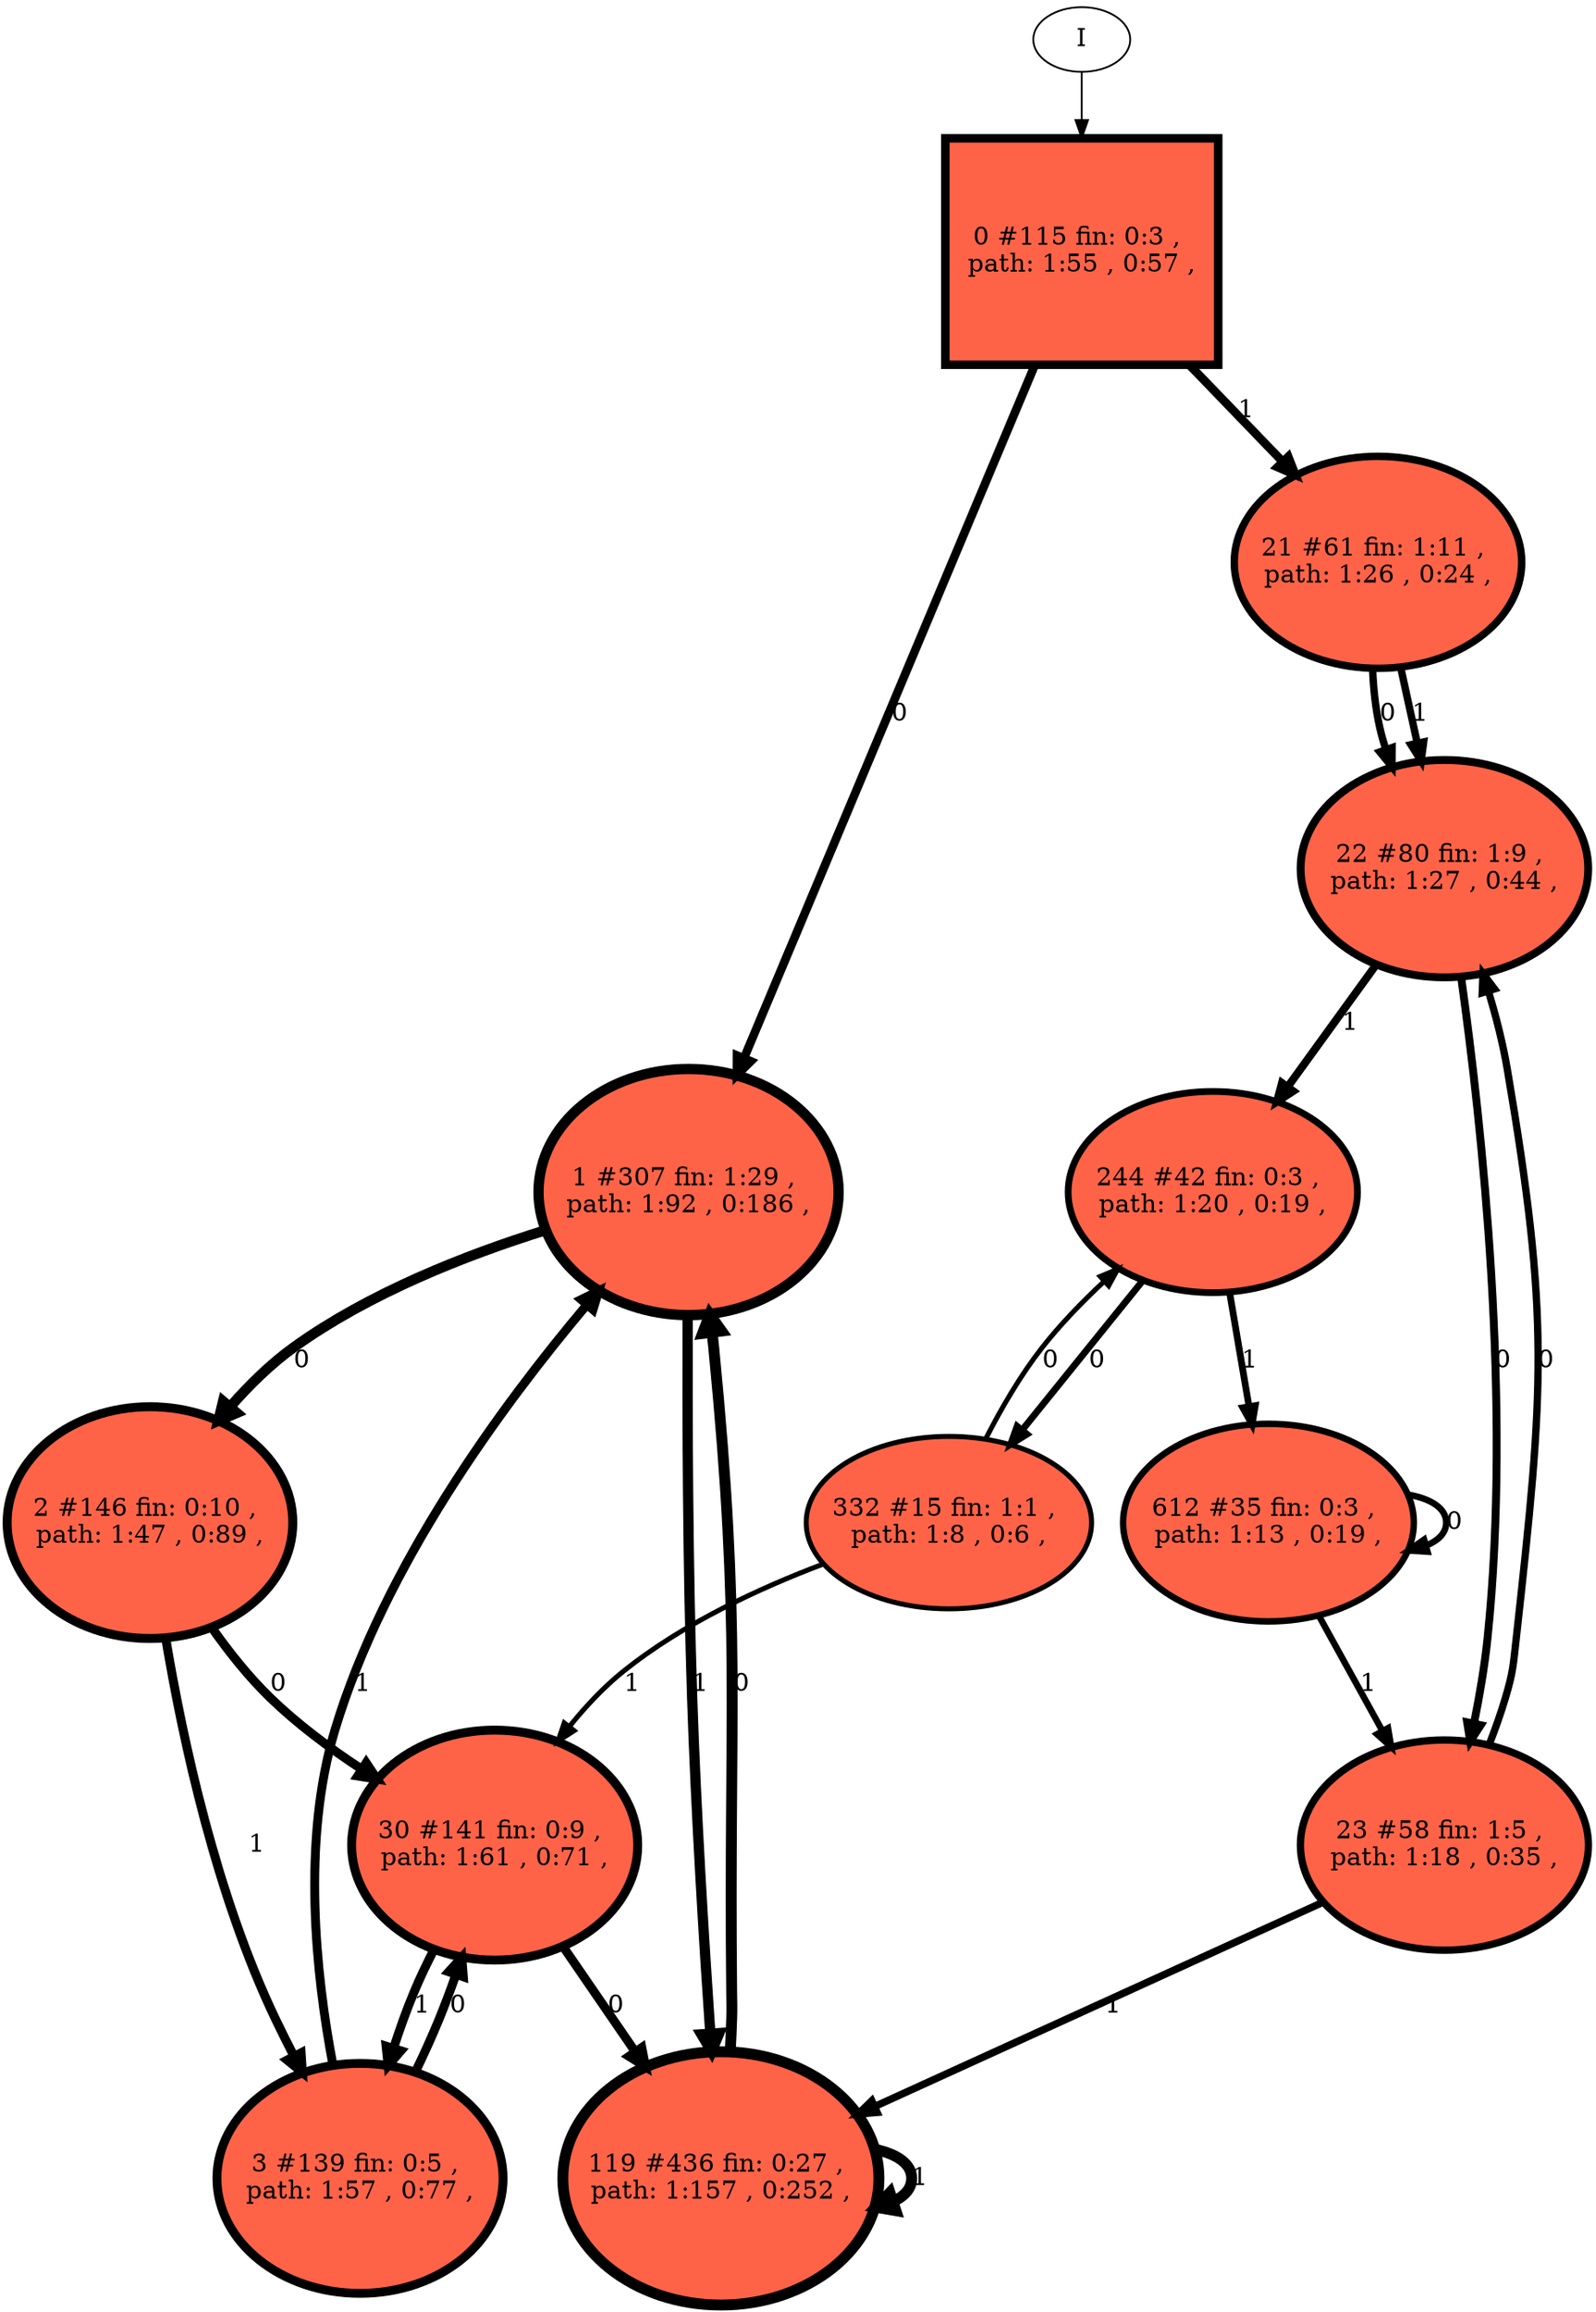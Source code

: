 // produced with flexfringe // 
digraph DFA {
	0 [label="root" shape=box];
		I -> 0;
	0 [ label="0 #115 fin: 0:3 , 
 path: 1:55 , 0:57 , " , style=filled, fillcolor="tomato", width=1.74982, height=1.74982, penwidth=4.75359];
		0 -> 1 [label="0 " , penwidth=4.75359 ];
		0 -> 21 [label="1 " , penwidth=4.75359 ];
	1 [ label="1 #307 fin: 1:29 , 
 path: 1:92 , 0:186 , " , style=filled, fillcolor="tomato", width=1.90659, height=1.90659, penwidth=5.7301];
		1 -> 2 [label="0 " , penwidth=5.7301 ];
		1 -> 119 [label="1 " , penwidth=5.7301 ];
	21 [ label="21 #61 fin: 1:11 , 
 path: 1:26 , 0:24 , " , style=filled, fillcolor="tomato", width=1.63455, height=1.63455, penwidth=4.12713];
		21 -> 22 [label="0 " , penwidth=4.12713 ];
		21 -> 22 [label="1 " , penwidth=4.12713 ];
	2 [ label="2 #146 fin: 0:10 , 
 path: 1:47 , 0:89 , " , style=filled, fillcolor="tomato", width=1.79016, height=1.79016, penwidth=4.99043];
		2 -> 30 [label="0 " , penwidth=4.99043 ];
		2 -> 3 [label="1 " , penwidth=4.99043 ];
	119 [ label="119 #436 fin: 0:27 , 
 path: 1:157 , 0:252 , " , style=filled, fillcolor="tomato", width=1.95726, height=1.95726, penwidth=6.07993];
		119 -> 1 [label="0 " , penwidth=6.07993 ];
		119 -> 119 [label="1 " , penwidth=6.07993 ];
	22 [ label="22 #80 fin: 1:9 , 
 path: 1:27 , 0:44 , " , style=filled, fillcolor="tomato", width=1.68537, height=1.68537, penwidth=4.39445];
		22 -> 23 [label="0 " , penwidth=4.39445 ];
		22 -> 244 [label="1 " , penwidth=4.39445 ];
	30 [ label="30 #141 fin: 0:9 , 
 path: 1:61 , 0:71 , " , style=filled, fillcolor="tomato", width=1.78437, height=1.78437, penwidth=4.95583];
		30 -> 119 [label="0 " , penwidth=4.95583 ];
		30 -> 3 [label="1 " , penwidth=4.95583 ];
	3 [ label="3 #139 fin: 0:5 , 
 path: 1:57 , 0:77 , " , style=filled, fillcolor="tomato", width=1.78199, height=1.78199, penwidth=4.94164];
		3 -> 30 [label="0 " , penwidth=4.94164 ];
		3 -> 1 [label="1 " , penwidth=4.94164 ];
	23 [ label="23 #58 fin: 1:5 , 
 path: 1:18 , 0:35 , " , style=filled, fillcolor="tomato", width=1.62483, height=1.62483, penwidth=4.07754];
		23 -> 22 [label="0 " , penwidth=4.07754 ];
		23 -> 119 [label="1 " , penwidth=4.07754 ];
	244 [ label="244 #42 fin: 0:3 , 
 path: 1:20 , 0:19 , " , style=filled, fillcolor="tomato", width=1.5605, height=1.5605, penwidth=3.7612];
		244 -> 332 [label="0 " , penwidth=3.7612 ];
		244 -> 612 [label="1 " , penwidth=3.7612 ];
	332 [ label="332 #15 fin: 1:1 , 
 path: 1:8 , 0:6 , " , style=filled, fillcolor="tomato", width=1.32776, height=1.32776, penwidth=2.77259];
		332 -> 244 [label="0 " , penwidth=2.77259 ];
		332 -> 30 [label="1 " , penwidth=2.77259 ];
	612 [ label="612 #35 fin: 0:3 , 
 path: 1:13 , 0:19 , " , style=filled, fillcolor="tomato", width=1.52247, height=1.52247, penwidth=3.58352];
		612 -> 612 [label="0 " , penwidth=3.58352 ];
		612 -> 23 [label="1 " , penwidth=3.58352 ];
}
